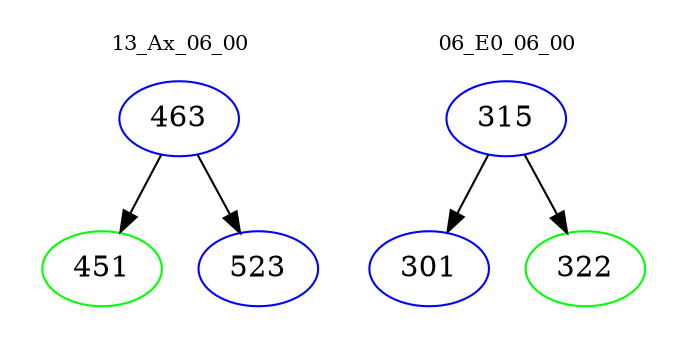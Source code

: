 digraph{
subgraph cluster_0 {
color = white
label = "13_Ax_06_00";
fontsize=10;
T0_463 [label="463", color="blue"]
T0_463 -> T0_451 [color="black"]
T0_451 [label="451", color="green"]
T0_463 -> T0_523 [color="black"]
T0_523 [label="523", color="blue"]
}
subgraph cluster_1 {
color = white
label = "06_E0_06_00";
fontsize=10;
T1_315 [label="315", color="blue"]
T1_315 -> T1_301 [color="black"]
T1_301 [label="301", color="blue"]
T1_315 -> T1_322 [color="black"]
T1_322 [label="322", color="green"]
}
}
